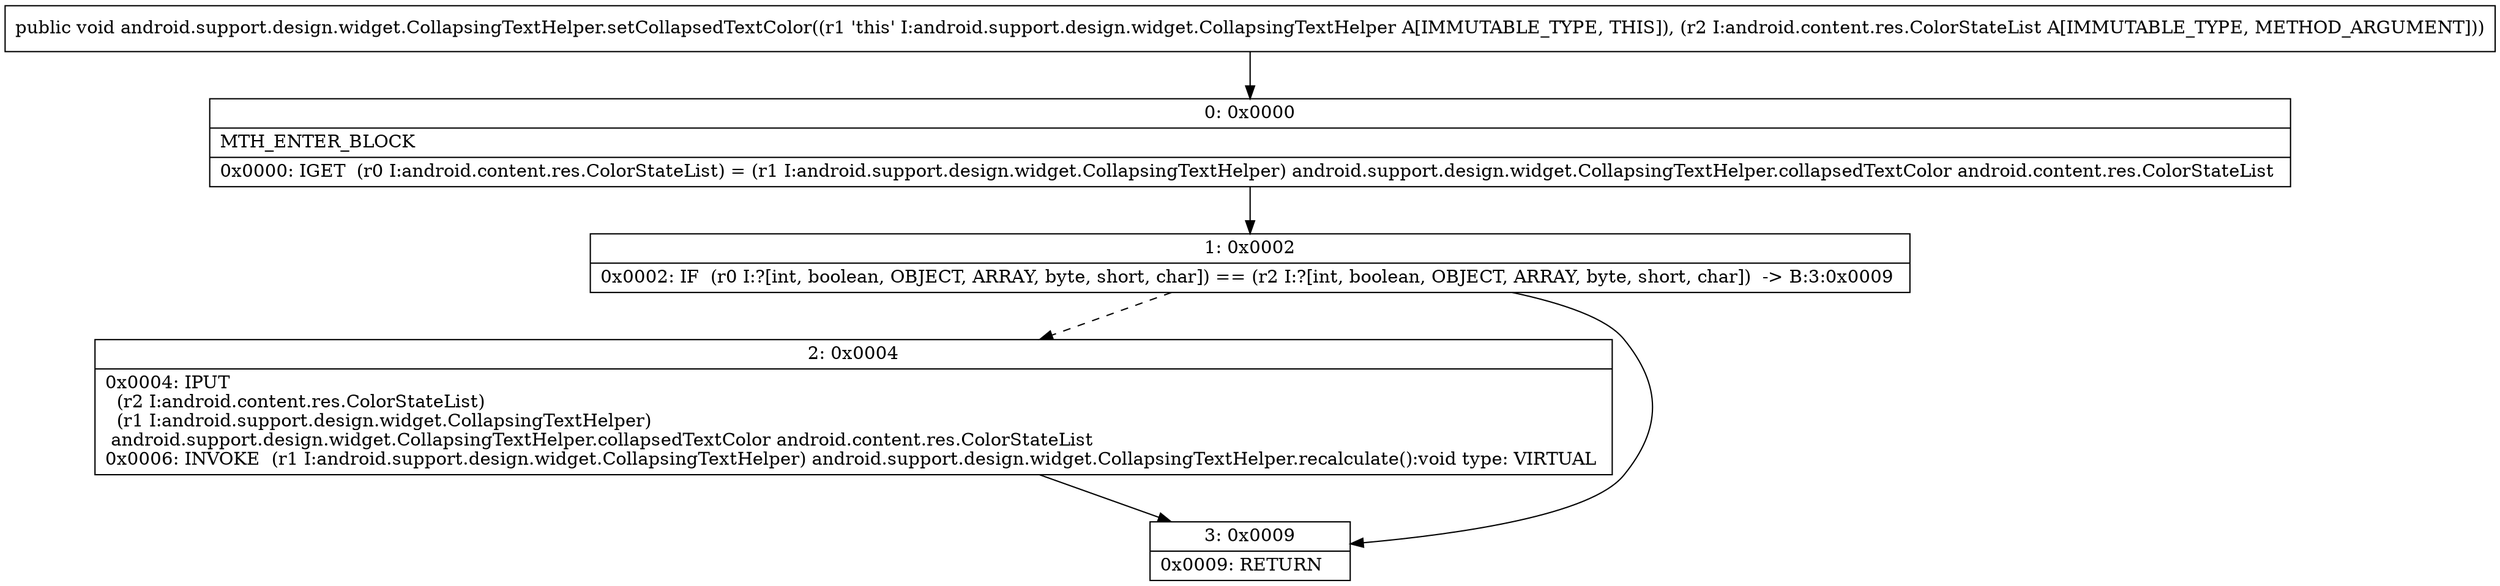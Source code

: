 digraph "CFG forandroid.support.design.widget.CollapsingTextHelper.setCollapsedTextColor(Landroid\/content\/res\/ColorStateList;)V" {
Node_0 [shape=record,label="{0\:\ 0x0000|MTH_ENTER_BLOCK\l|0x0000: IGET  (r0 I:android.content.res.ColorStateList) = (r1 I:android.support.design.widget.CollapsingTextHelper) android.support.design.widget.CollapsingTextHelper.collapsedTextColor android.content.res.ColorStateList \l}"];
Node_1 [shape=record,label="{1\:\ 0x0002|0x0002: IF  (r0 I:?[int, boolean, OBJECT, ARRAY, byte, short, char]) == (r2 I:?[int, boolean, OBJECT, ARRAY, byte, short, char])  \-\> B:3:0x0009 \l}"];
Node_2 [shape=record,label="{2\:\ 0x0004|0x0004: IPUT  \l  (r2 I:android.content.res.ColorStateList)\l  (r1 I:android.support.design.widget.CollapsingTextHelper)\l android.support.design.widget.CollapsingTextHelper.collapsedTextColor android.content.res.ColorStateList \l0x0006: INVOKE  (r1 I:android.support.design.widget.CollapsingTextHelper) android.support.design.widget.CollapsingTextHelper.recalculate():void type: VIRTUAL \l}"];
Node_3 [shape=record,label="{3\:\ 0x0009|0x0009: RETURN   \l}"];
MethodNode[shape=record,label="{public void android.support.design.widget.CollapsingTextHelper.setCollapsedTextColor((r1 'this' I:android.support.design.widget.CollapsingTextHelper A[IMMUTABLE_TYPE, THIS]), (r2 I:android.content.res.ColorStateList A[IMMUTABLE_TYPE, METHOD_ARGUMENT])) }"];
MethodNode -> Node_0;
Node_0 -> Node_1;
Node_1 -> Node_2[style=dashed];
Node_1 -> Node_3;
Node_2 -> Node_3;
}

